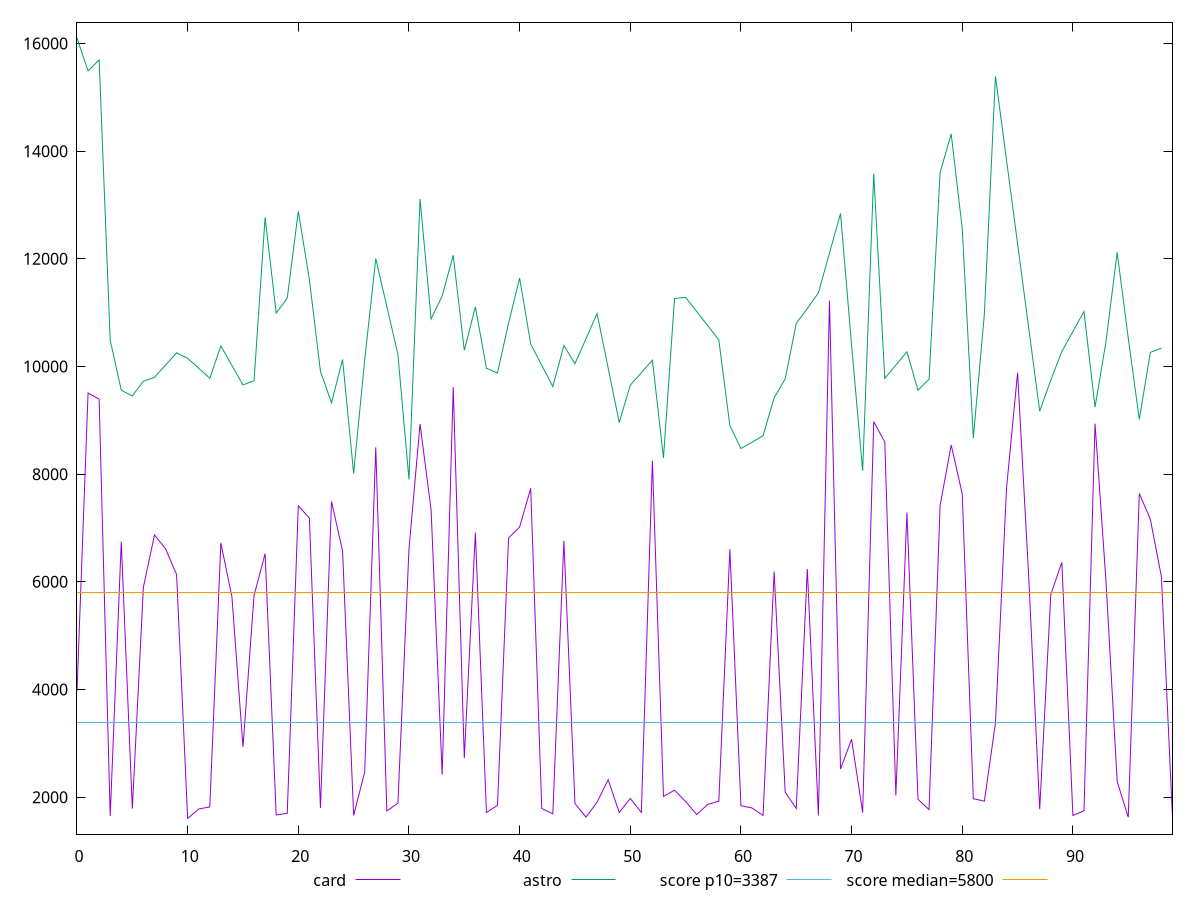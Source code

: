 reset

$card <<EOF
0 3969.2651240825626
1 9506.51035702971
2 9395.482381508375
3 1649.9940000000001
4 6748.523756038909
5 1787.58
6 5900.453087176018
7 6870.665668747452
8 6614.9569105235205
9 6135.556996032834
10 1603.596
11 1780.2930000000001
12 1819.3574999999998
13 6722.007398152502
14 5720.39543527069
15 2933.4100405479435
16 5746.972053467989
17 6523.704554801345
18 1669.3490000000002
19 1701.486
20 7413.550043268579
21 7182.976650814146
22 1801.2710000000002
23 7493.1040100392165
24 6573.091816570682
25 1662.308979151916
26 2466.6732726322143
27 8498.632558444948
28 1744.3740000000003
29 1887.8019999999997
30 6607.663580890361
31 8930.760666060361
32 7338.33248246181
33 2419.0959754074092
34 9617.781139770756
35 2726.7711023689253
36 6913.959112753504
37 1715.4015000000002
38 1848.248
39 6813.924545998303
40 7019.026252789138
41 7735.808190593098
42 1790.6040000000003
43 1690.779
44 6762.72926989569
45 1882.5522032691947
46 1629.9629999999997
47 1907.0217601276397
48 2323.6464359703064
49 1716.6740000000002
50 1976.6428323219288
51 1717.2209999999998
52 8252.361364596858
53 2013.9624714145664
54 2130.3542545215596
55 1919.391
56 1677.258
57 1865.4589999999998
58 1924.1217806793215
59 6605.479262190058
60 1843.763411666107
61 1799.0579999999998
62 1661.556106610107
63 6189.747054626074
64 2092.72915240364
65 1788.9669000000001
66 6237.23263565944
67 1657.817
68 11222.894267535616
69 2524.475442046356
70 3076.3649840393073
71 1717.23
72 8976.494861161158
73 8596.763837339986
74 2033.2635
75 7287.870111318096
76 1961.356215113831
77 1768.8519999999999
78 7419.139996957176
79 8543.06423314751
80 7632.448898333369
81 1972.0601560493471
82 1926.6108643608093
83 3379.3803339191463
84 7736.146545880009
85 9882.331357310577
86 6118.177155991883
87 1776.3820916045622
88 5761.892267603187
89 6362.951119462266
90 1660.2569999999996
91 1748.079
92 8938.55309044964
93 5976.159431938731
94 2293.18962395172
95 1627.9919999999997
96 7642.7594369017625
97 7161.874754208278
98 6092.653154302008
99 1621.605
EOF

$astro <<EOF
0 16104.487168073963
1 15490.330384605084
2 15695.932285998972
3 10489.655309684027
4 9561.025293823306
5 9452.507967710859
6 9727.885390582725
7 9799.4442962141
9 10253.779709285554
10 10152.135333388298
12 9782.2232727109
13 10381.001690067069
15 9659.357889610616
16 9737.699781112497
17 12770.351766540884
18 10992.044312161595
19 11270.705194953525
20 12881.724583910323
21 11616.420100024849
22 9910.749016818503
23 9324.772925042314
24 10130.829086222802
25 8014.491239159217
26 10125.418320453968
27 12004.024706782915
29 10225.471354531877
30 7902.239684271766
31 13112.260443269883
32 10882.791411736081
33 11309.487717685
34 12067.611910066986
35 10299.085744252956
36 11108.69114328217
37 9967.704906475083
38 9880.011705709196
39 10806.062513523197
40 11642.205307534234
41 10419.89270944499
43 9627.06080984577
44 10390.917240680985
45 10051.904097754994
47 10982.992301316659
49 8962.197525841679
50 9653.19252882482
52 10118.790817128833
53 8303.865955046724
54 11262.839432228722
55 11285.383367323951
58 10495.662727462188
59 8899.401555218867
60 8476.952245727665
62 8713.660784669348
63 9419.016381964619
64 9770.707916810814
65 10803.394781561305
66 11077.334777121974
67 11369.52223507885
69 12842.934304176611
70 10396.201975130218
71 8065.82819428812
72 13583.640739176757
73 9779.601250206695
75 10273.141084503466
76 9558.817423570687
77 9765.540963803754
78 13604.883418136782
79 14321.324903777191
80 12564.094158149313
81 8672.451229093946
82 10976.8936054033
83 15392.45145429919
87 9170.535443560526
88 9747.760936172108
89 10278.907700545698
91 11021.876877647273
92 9248.593168836262
93 10474.123100286388
94 12120.061360425456
95 10529.7120269335
96 9019.666597096915
97 10262.56918939891
98 10341.78638997592
EOF

set key outside below
set xrange [0:99]
set yrange [1313.5781766385207:16394.504991435442]
set trange [1313.5781766385207:16394.504991435442]
set terminal svg size 640, 520 enhanced background rgb 'white'
set output "reports/report_00028_2021-02-24T12-49-42.674Z/speed-index/comparison/line/2_vs_3.svg"

plot $card title "card" with line, \
     $astro title "astro" with line, \
     3387 title "score p10=3387", \
     5800 title "score median=5800"

reset
